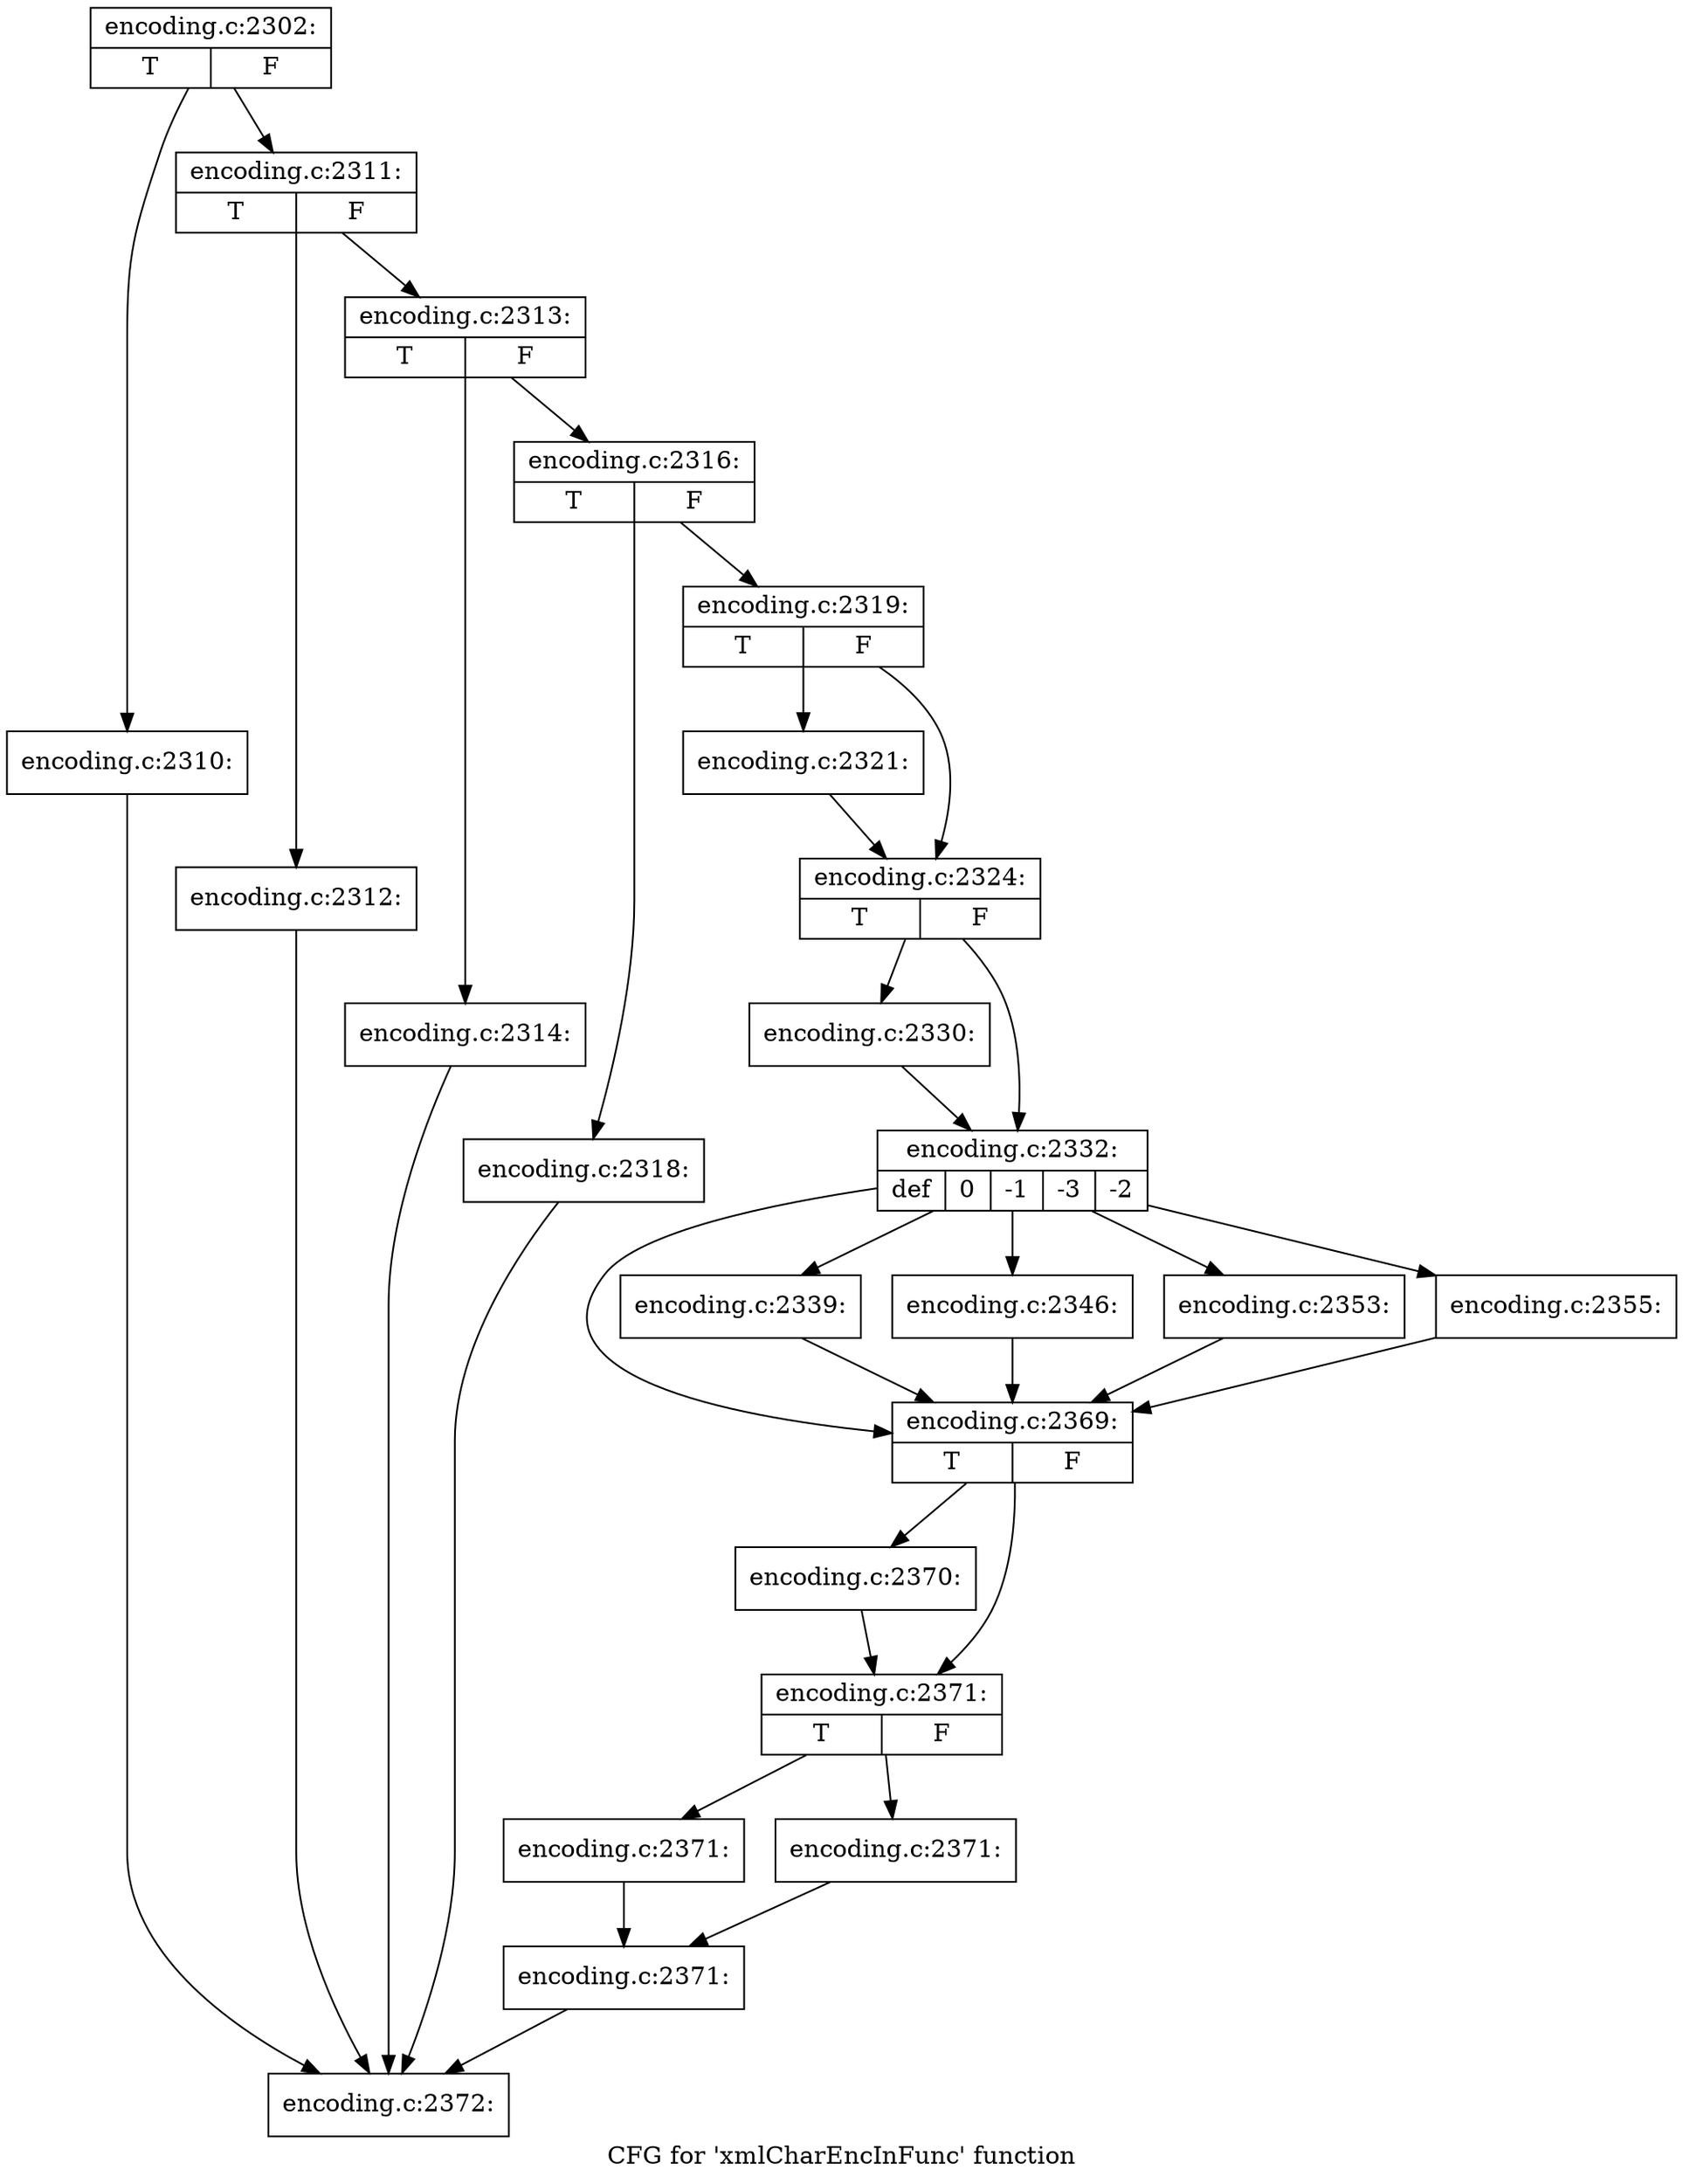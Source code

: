 digraph "CFG for 'xmlCharEncInFunc' function" {
	label="CFG for 'xmlCharEncInFunc' function";

	Node0x5557bd956bd0 [shape=record,label="{encoding.c:2302:|{<s0>T|<s1>F}}"];
	Node0x5557bd956bd0 -> Node0x5557bd8e2c40;
	Node0x5557bd956bd0 -> Node0x5557bd8e2c90;
	Node0x5557bd8e2c40 [shape=record,label="{encoding.c:2310:}"];
	Node0x5557bd8e2c40 -> Node0x5557bd9592d0;
	Node0x5557bd8e2c90 [shape=record,label="{encoding.c:2311:|{<s0>T|<s1>F}}"];
	Node0x5557bd8e2c90 -> Node0x5557bd8e3150;
	Node0x5557bd8e2c90 -> Node0x5557bd8e31a0;
	Node0x5557bd8e3150 [shape=record,label="{encoding.c:2312:}"];
	Node0x5557bd8e3150 -> Node0x5557bd9592d0;
	Node0x5557bd8e31a0 [shape=record,label="{encoding.c:2313:|{<s0>T|<s1>F}}"];
	Node0x5557bd8e31a0 -> Node0x5557bd8e3660;
	Node0x5557bd8e31a0 -> Node0x5557bd8e36b0;
	Node0x5557bd8e3660 [shape=record,label="{encoding.c:2314:}"];
	Node0x5557bd8e3660 -> Node0x5557bd9592d0;
	Node0x5557bd8e36b0 [shape=record,label="{encoding.c:2316:|{<s0>T|<s1>F}}"];
	Node0x5557bd8e36b0 -> Node0x5557bd95d880;
	Node0x5557bd8e36b0 -> Node0x5557bd95d8d0;
	Node0x5557bd95d880 [shape=record,label="{encoding.c:2318:}"];
	Node0x5557bd95d880 -> Node0x5557bd9592d0;
	Node0x5557bd95d8d0 [shape=record,label="{encoding.c:2319:|{<s0>T|<s1>F}}"];
	Node0x5557bd95d8d0 -> Node0x5557bd95e210;
	Node0x5557bd95d8d0 -> Node0x5557bd95e260;
	Node0x5557bd95e210 [shape=record,label="{encoding.c:2321:}"];
	Node0x5557bd95e210 -> Node0x5557bd95e260;
	Node0x5557bd95e260 [shape=record,label="{encoding.c:2324:|{<s0>T|<s1>F}}"];
	Node0x5557bd95e260 -> Node0x5557bd960690;
	Node0x5557bd95e260 -> Node0x5557bd9606e0;
	Node0x5557bd960690 [shape=record,label="{encoding.c:2330:}"];
	Node0x5557bd960690 -> Node0x5557bd9606e0;
	Node0x5557bd9606e0 [shape=record,label="{encoding.c:2332:|{<s0>def|<s1>0|<s2>-1|<s3>-3|<s4>-2}}"];
	Node0x5557bd9606e0 -> Node0x5557bd960b60;
	Node0x5557bd9606e0 -> Node0x5557bd960d60;
	Node0x5557bd9606e0 -> Node0x5557bd960e40;
	Node0x5557bd9606e0 -> Node0x5557bd960f20;
	Node0x5557bd9606e0 -> Node0x5557bd961000;
	Node0x5557bd960d60 [shape=record,label="{encoding.c:2339:}"];
	Node0x5557bd960d60 -> Node0x5557bd960b60;
	Node0x5557bd960e40 [shape=record,label="{encoding.c:2346:}"];
	Node0x5557bd960e40 -> Node0x5557bd960b60;
	Node0x5557bd960f20 [shape=record,label="{encoding.c:2353:}"];
	Node0x5557bd960f20 -> Node0x5557bd960b60;
	Node0x5557bd961000 [shape=record,label="{encoding.c:2355:}"];
	Node0x5557bd961000 -> Node0x5557bd960b60;
	Node0x5557bd960b60 [shape=record,label="{encoding.c:2369:|{<s0>T|<s1>F}}"];
	Node0x5557bd960b60 -> Node0x5557bd960c40;
	Node0x5557bd960b60 -> Node0x5557bd962810;
	Node0x5557bd960c40 [shape=record,label="{encoding.c:2370:}"];
	Node0x5557bd960c40 -> Node0x5557bd962810;
	Node0x5557bd962810 [shape=record,label="{encoding.c:2371:|{<s0>T|<s1>F}}"];
	Node0x5557bd962810 -> Node0x5557bd962cc0;
	Node0x5557bd962810 -> Node0x5557bd962d10;
	Node0x5557bd962cc0 [shape=record,label="{encoding.c:2371:}"];
	Node0x5557bd962cc0 -> Node0x5557bd962d60;
	Node0x5557bd962d10 [shape=record,label="{encoding.c:2371:}"];
	Node0x5557bd962d10 -> Node0x5557bd962d60;
	Node0x5557bd962d60 [shape=record,label="{encoding.c:2371:}"];
	Node0x5557bd962d60 -> Node0x5557bd9592d0;
	Node0x5557bd9592d0 [shape=record,label="{encoding.c:2372:}"];
}
